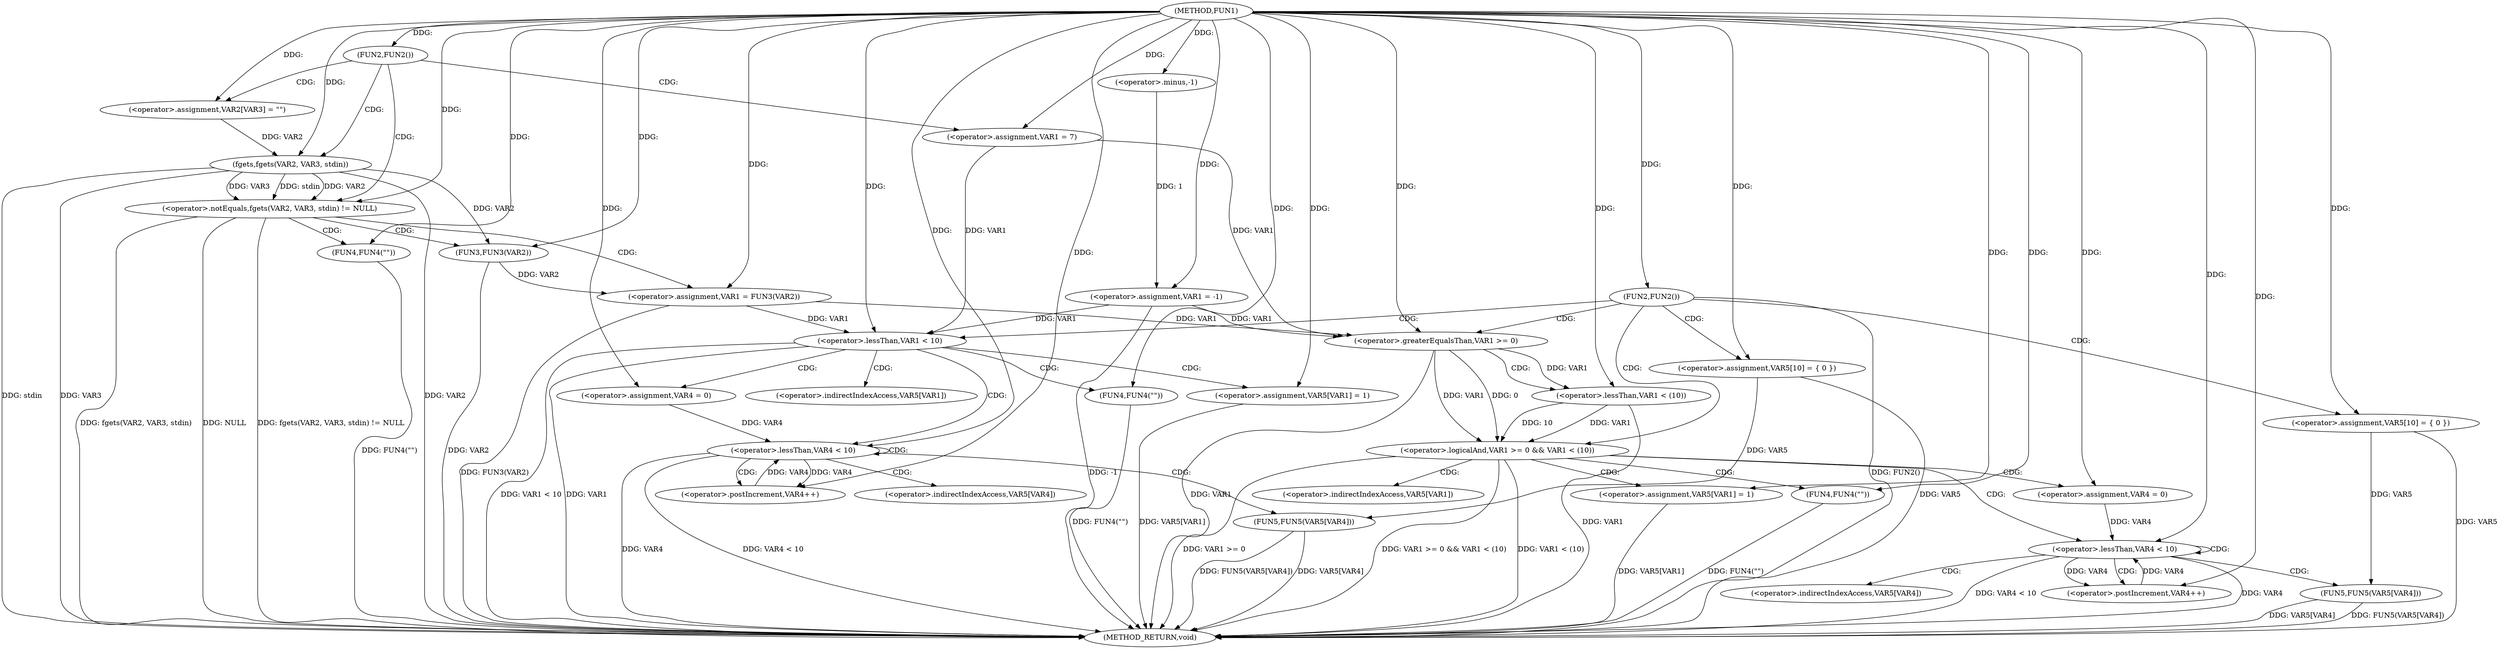 digraph FUN1 {  
"1000100" [label = "(METHOD,FUN1)" ]
"1000211" [label = "(METHOD_RETURN,void)" ]
"1000103" [label = "(<operator>.assignment,VAR1 = -1)" ]
"1000105" [label = "(<operator>.minus,-1)" ]
"1000108" [label = "(FUN2,FUN2())" ]
"1000112" [label = "(<operator>.assignment,VAR2[VAR3] = \"\")" ]
"1000116" [label = "(<operator>.notEquals,fgets(VAR2, VAR3, stdin) != NULL)" ]
"1000117" [label = "(fgets,fgets(VAR2, VAR3, stdin))" ]
"1000123" [label = "(<operator>.assignment,VAR1 = FUN3(VAR2))" ]
"1000125" [label = "(FUN3,FUN3(VAR2))" ]
"1000129" [label = "(FUN4,FUN4(\"\"))" ]
"1000133" [label = "(<operator>.assignment,VAR1 = 7)" ]
"1000137" [label = "(FUN2,FUN2())" ]
"1000142" [label = "(<operator>.assignment,VAR5[10] = { 0 })" ]
"1000145" [label = "(<operator>.lessThan,VAR1 < 10)" ]
"1000149" [label = "(<operator>.assignment,VAR5[VAR1] = 1)" ]
"1000155" [label = "(<operator>.assignment,VAR4 = 0)" ]
"1000158" [label = "(<operator>.lessThan,VAR4 < 10)" ]
"1000161" [label = "(<operator>.postIncrement,VAR4++)" ]
"1000164" [label = "(FUN5,FUN5(VAR5[VAR4]))" ]
"1000170" [label = "(FUN4,FUN4(\"\"))" ]
"1000177" [label = "(<operator>.assignment,VAR5[10] = { 0 })" ]
"1000180" [label = "(<operator>.logicalAnd,VAR1 >= 0 && VAR1 < (10))" ]
"1000181" [label = "(<operator>.greaterEqualsThan,VAR1 >= 0)" ]
"1000184" [label = "(<operator>.lessThan,VAR1 < (10))" ]
"1000188" [label = "(<operator>.assignment,VAR5[VAR1] = 1)" ]
"1000194" [label = "(<operator>.assignment,VAR4 = 0)" ]
"1000197" [label = "(<operator>.lessThan,VAR4 < 10)" ]
"1000200" [label = "(<operator>.postIncrement,VAR4++)" ]
"1000203" [label = "(FUN5,FUN5(VAR5[VAR4]))" ]
"1000209" [label = "(FUN4,FUN4(\"\"))" ]
"1000150" [label = "(<operator>.indirectIndexAccess,VAR5[VAR1])" ]
"1000165" [label = "(<operator>.indirectIndexAccess,VAR5[VAR4])" ]
"1000189" [label = "(<operator>.indirectIndexAccess,VAR5[VAR1])" ]
"1000204" [label = "(<operator>.indirectIndexAccess,VAR5[VAR4])" ]
  "1000209" -> "1000211"  [ label = "DDG: FUN4(\"\")"] 
  "1000184" -> "1000211"  [ label = "DDG: VAR1"] 
  "1000103" -> "1000211"  [ label = "DDG: -1"] 
  "1000188" -> "1000211"  [ label = "DDG: VAR5[VAR1]"] 
  "1000180" -> "1000211"  [ label = "DDG: VAR1 < (10)"] 
  "1000180" -> "1000211"  [ label = "DDG: VAR1 >= 0"] 
  "1000117" -> "1000211"  [ label = "DDG: VAR2"] 
  "1000197" -> "1000211"  [ label = "DDG: VAR4 < 10"] 
  "1000117" -> "1000211"  [ label = "DDG: stdin"] 
  "1000117" -> "1000211"  [ label = "DDG: VAR3"] 
  "1000145" -> "1000211"  [ label = "DDG: VAR1"] 
  "1000137" -> "1000211"  [ label = "DDG: FUN2()"] 
  "1000181" -> "1000211"  [ label = "DDG: VAR1"] 
  "1000158" -> "1000211"  [ label = "DDG: VAR4"] 
  "1000116" -> "1000211"  [ label = "DDG: fgets(VAR2, VAR3, stdin)"] 
  "1000177" -> "1000211"  [ label = "DDG: VAR5"] 
  "1000164" -> "1000211"  [ label = "DDG: FUN5(VAR5[VAR4])"] 
  "1000125" -> "1000211"  [ label = "DDG: VAR2"] 
  "1000123" -> "1000211"  [ label = "DDG: FUN3(VAR2)"] 
  "1000129" -> "1000211"  [ label = "DDG: FUN4(\"\")"] 
  "1000158" -> "1000211"  [ label = "DDG: VAR4 < 10"] 
  "1000203" -> "1000211"  [ label = "DDG: FUN5(VAR5[VAR4])"] 
  "1000116" -> "1000211"  [ label = "DDG: NULL"] 
  "1000180" -> "1000211"  [ label = "DDG: VAR1 >= 0 && VAR1 < (10)"] 
  "1000142" -> "1000211"  [ label = "DDG: VAR5"] 
  "1000145" -> "1000211"  [ label = "DDG: VAR1 < 10"] 
  "1000170" -> "1000211"  [ label = "DDG: FUN4(\"\")"] 
  "1000149" -> "1000211"  [ label = "DDG: VAR5[VAR1]"] 
  "1000116" -> "1000211"  [ label = "DDG: fgets(VAR2, VAR3, stdin) != NULL"] 
  "1000203" -> "1000211"  [ label = "DDG: VAR5[VAR4]"] 
  "1000197" -> "1000211"  [ label = "DDG: VAR4"] 
  "1000164" -> "1000211"  [ label = "DDG: VAR5[VAR4]"] 
  "1000105" -> "1000103"  [ label = "DDG: 1"] 
  "1000100" -> "1000103"  [ label = "DDG: "] 
  "1000100" -> "1000105"  [ label = "DDG: "] 
  "1000100" -> "1000108"  [ label = "DDG: "] 
  "1000100" -> "1000112"  [ label = "DDG: "] 
  "1000117" -> "1000116"  [ label = "DDG: VAR2"] 
  "1000117" -> "1000116"  [ label = "DDG: VAR3"] 
  "1000117" -> "1000116"  [ label = "DDG: stdin"] 
  "1000112" -> "1000117"  [ label = "DDG: VAR2"] 
  "1000100" -> "1000117"  [ label = "DDG: "] 
  "1000100" -> "1000116"  [ label = "DDG: "] 
  "1000125" -> "1000123"  [ label = "DDG: VAR2"] 
  "1000100" -> "1000123"  [ label = "DDG: "] 
  "1000117" -> "1000125"  [ label = "DDG: VAR2"] 
  "1000100" -> "1000125"  [ label = "DDG: "] 
  "1000100" -> "1000129"  [ label = "DDG: "] 
  "1000100" -> "1000133"  [ label = "DDG: "] 
  "1000100" -> "1000137"  [ label = "DDG: "] 
  "1000100" -> "1000142"  [ label = "DDG: "] 
  "1000103" -> "1000145"  [ label = "DDG: VAR1"] 
  "1000133" -> "1000145"  [ label = "DDG: VAR1"] 
  "1000123" -> "1000145"  [ label = "DDG: VAR1"] 
  "1000100" -> "1000145"  [ label = "DDG: "] 
  "1000100" -> "1000149"  [ label = "DDG: "] 
  "1000100" -> "1000155"  [ label = "DDG: "] 
  "1000155" -> "1000158"  [ label = "DDG: VAR4"] 
  "1000161" -> "1000158"  [ label = "DDG: VAR4"] 
  "1000100" -> "1000158"  [ label = "DDG: "] 
  "1000158" -> "1000161"  [ label = "DDG: VAR4"] 
  "1000100" -> "1000161"  [ label = "DDG: "] 
  "1000142" -> "1000164"  [ label = "DDG: VAR5"] 
  "1000100" -> "1000170"  [ label = "DDG: "] 
  "1000100" -> "1000177"  [ label = "DDG: "] 
  "1000181" -> "1000180"  [ label = "DDG: VAR1"] 
  "1000181" -> "1000180"  [ label = "DDG: 0"] 
  "1000103" -> "1000181"  [ label = "DDG: VAR1"] 
  "1000133" -> "1000181"  [ label = "DDG: VAR1"] 
  "1000123" -> "1000181"  [ label = "DDG: VAR1"] 
  "1000100" -> "1000181"  [ label = "DDG: "] 
  "1000184" -> "1000180"  [ label = "DDG: VAR1"] 
  "1000184" -> "1000180"  [ label = "DDG: 10"] 
  "1000181" -> "1000184"  [ label = "DDG: VAR1"] 
  "1000100" -> "1000184"  [ label = "DDG: "] 
  "1000100" -> "1000188"  [ label = "DDG: "] 
  "1000100" -> "1000194"  [ label = "DDG: "] 
  "1000200" -> "1000197"  [ label = "DDG: VAR4"] 
  "1000194" -> "1000197"  [ label = "DDG: VAR4"] 
  "1000100" -> "1000197"  [ label = "DDG: "] 
  "1000197" -> "1000200"  [ label = "DDG: VAR4"] 
  "1000100" -> "1000200"  [ label = "DDG: "] 
  "1000177" -> "1000203"  [ label = "DDG: VAR5"] 
  "1000100" -> "1000209"  [ label = "DDG: "] 
  "1000108" -> "1000117"  [ label = "CDG: "] 
  "1000108" -> "1000133"  [ label = "CDG: "] 
  "1000108" -> "1000112"  [ label = "CDG: "] 
  "1000108" -> "1000116"  [ label = "CDG: "] 
  "1000116" -> "1000125"  [ label = "CDG: "] 
  "1000116" -> "1000129"  [ label = "CDG: "] 
  "1000116" -> "1000123"  [ label = "CDG: "] 
  "1000137" -> "1000142"  [ label = "CDG: "] 
  "1000137" -> "1000180"  [ label = "CDG: "] 
  "1000137" -> "1000145"  [ label = "CDG: "] 
  "1000137" -> "1000177"  [ label = "CDG: "] 
  "1000137" -> "1000181"  [ label = "CDG: "] 
  "1000145" -> "1000150"  [ label = "CDG: "] 
  "1000145" -> "1000149"  [ label = "CDG: "] 
  "1000145" -> "1000158"  [ label = "CDG: "] 
  "1000145" -> "1000155"  [ label = "CDG: "] 
  "1000145" -> "1000170"  [ label = "CDG: "] 
  "1000158" -> "1000164"  [ label = "CDG: "] 
  "1000158" -> "1000161"  [ label = "CDG: "] 
  "1000158" -> "1000165"  [ label = "CDG: "] 
  "1000158" -> "1000158"  [ label = "CDG: "] 
  "1000180" -> "1000197"  [ label = "CDG: "] 
  "1000180" -> "1000189"  [ label = "CDG: "] 
  "1000180" -> "1000188"  [ label = "CDG: "] 
  "1000180" -> "1000194"  [ label = "CDG: "] 
  "1000180" -> "1000209"  [ label = "CDG: "] 
  "1000181" -> "1000184"  [ label = "CDG: "] 
  "1000197" -> "1000200"  [ label = "CDG: "] 
  "1000197" -> "1000197"  [ label = "CDG: "] 
  "1000197" -> "1000204"  [ label = "CDG: "] 
  "1000197" -> "1000203"  [ label = "CDG: "] 
}
